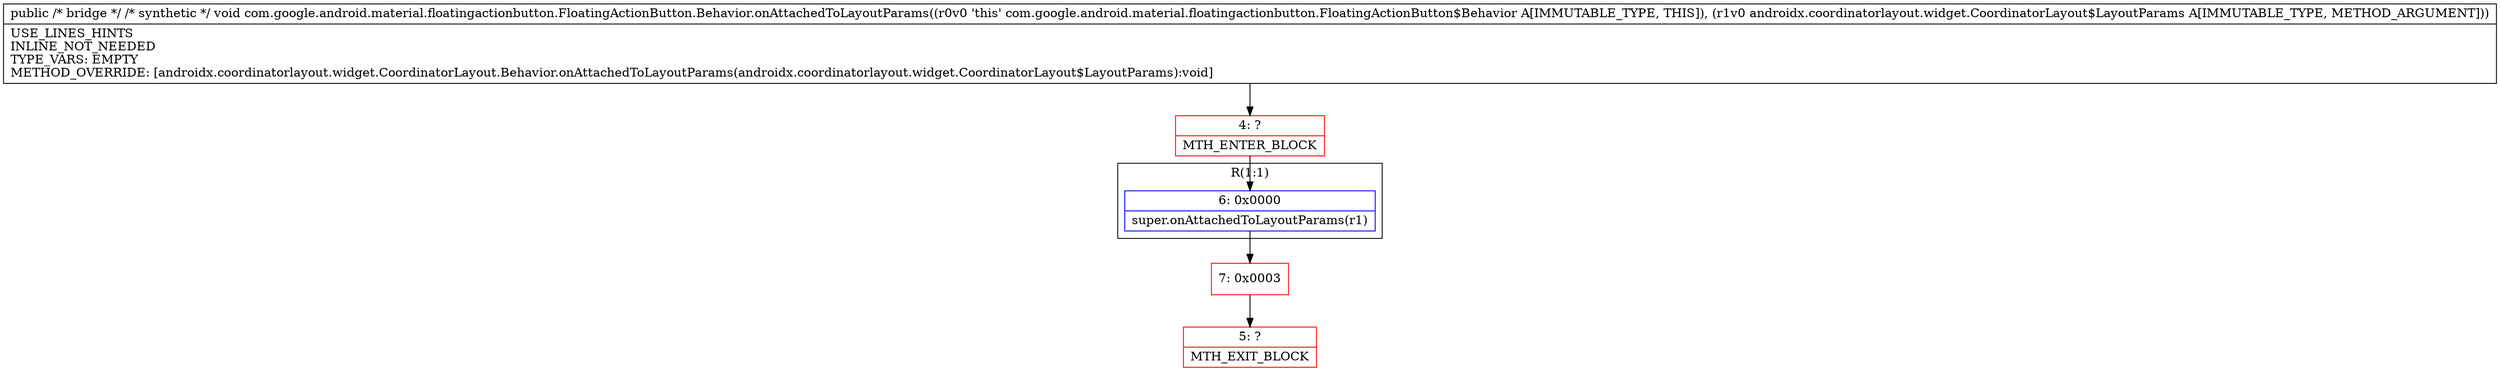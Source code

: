 digraph "CFG forcom.google.android.material.floatingactionbutton.FloatingActionButton.Behavior.onAttachedToLayoutParams(Landroidx\/coordinatorlayout\/widget\/CoordinatorLayout$LayoutParams;)V" {
subgraph cluster_Region_1999979358 {
label = "R(1:1)";
node [shape=record,color=blue];
Node_6 [shape=record,label="{6\:\ 0x0000|super.onAttachedToLayoutParams(r1)\l}"];
}
Node_4 [shape=record,color=red,label="{4\:\ ?|MTH_ENTER_BLOCK\l}"];
Node_7 [shape=record,color=red,label="{7\:\ 0x0003}"];
Node_5 [shape=record,color=red,label="{5\:\ ?|MTH_EXIT_BLOCK\l}"];
MethodNode[shape=record,label="{public \/* bridge *\/ \/* synthetic *\/ void com.google.android.material.floatingactionbutton.FloatingActionButton.Behavior.onAttachedToLayoutParams((r0v0 'this' com.google.android.material.floatingactionbutton.FloatingActionButton$Behavior A[IMMUTABLE_TYPE, THIS]), (r1v0 androidx.coordinatorlayout.widget.CoordinatorLayout$LayoutParams A[IMMUTABLE_TYPE, METHOD_ARGUMENT]))  | USE_LINES_HINTS\lINLINE_NOT_NEEDED\lTYPE_VARS: EMPTY\lMETHOD_OVERRIDE: [androidx.coordinatorlayout.widget.CoordinatorLayout.Behavior.onAttachedToLayoutParams(androidx.coordinatorlayout.widget.CoordinatorLayout$LayoutParams):void]\l}"];
MethodNode -> Node_4;Node_6 -> Node_7;
Node_4 -> Node_6;
Node_7 -> Node_5;
}

